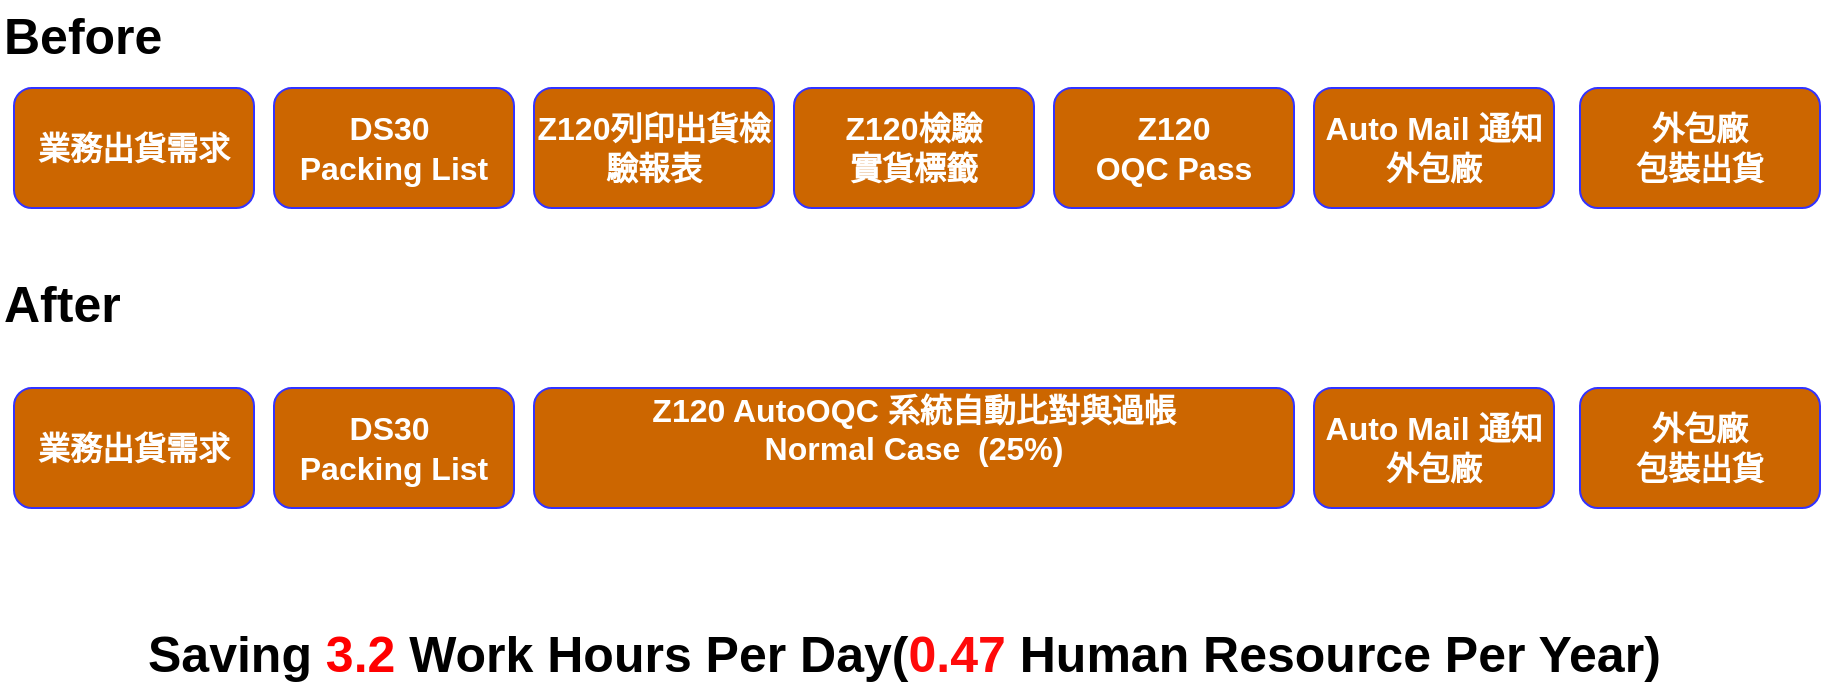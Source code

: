 <mxfile version="11.0.5" type="github"><diagram name="Page-1" id="fbcf5db9-b524-4cd4-e4f3-379dc89c3999"><mxGraphModel dx="1422" dy="715" grid="1" gridSize="10" guides="1" tooltips="1" connect="1" arrows="1" fold="1" page="1" pageScale="1" pageWidth="850" pageHeight="1100" background="#ffffff" math="0" shadow="0"><root><mxCell id="0"/><mxCell id="1" parent="0"/><mxCell id="buLfNHJpl9qRCKChcev4-1" value="&lt;font color=&quot;#ffffff&quot; style=&quot;font-size: 16px&quot;&gt;業務出貨需求&lt;/font&gt;" style="rounded=1;whiteSpace=wrap;html=1;strokeColor=#3333FF;fillColor=#CC6600;fontStyle=1;gradientColor=none;" parent="1" vertex="1"><mxGeometry x="80" y="180" width="120" height="60" as="geometry"/></mxCell><mxCell id="buLfNHJpl9qRCKChcev4-2" value="&lt;font color=&quot;#ffffff&quot;&gt;&lt;span style=&quot;font-size: 16px&quot;&gt;DS30&amp;nbsp;&lt;br&gt;Packing List&lt;br&gt;&lt;/span&gt;&lt;/font&gt;" style="rounded=1;whiteSpace=wrap;html=1;strokeColor=#3333FF;fillColor=#CC6600;fontStyle=1;gradientColor=none;" parent="1" vertex="1"><mxGeometry x="210" y="180" width="120" height="60" as="geometry"/></mxCell><mxCell id="buLfNHJpl9qRCKChcev4-3" value="&lt;span style=&quot;color: rgb(255 , 255 , 255) ; font-size: 16px&quot;&gt;Z120列印出貨檢驗報表&lt;/span&gt;" style="rounded=1;whiteSpace=wrap;html=1;strokeColor=#3333FF;fillColor=#CC6600;fontStyle=1;gradientColor=none;" parent="1" vertex="1"><mxGeometry x="340" y="180" width="120" height="60" as="geometry"/></mxCell><mxCell id="buLfNHJpl9qRCKChcev4-4" value="Before" style="text;html=1;resizable=0;points=[];autosize=1;align=left;verticalAlign=top;spacingTop=-4;fontSize=25;fontStyle=1;fillColor=none;" parent="1" vertex="1"><mxGeometry x="73" y="136" width="50" height="20" as="geometry"/></mxCell><mxCell id="buLfNHJpl9qRCKChcev4-5" value="After" style="text;html=1;resizable=0;points=[];autosize=1;align=left;verticalAlign=top;spacingTop=-4;fontSize=25;fontStyle=1;gradientColor=none;fillColor=none;" parent="1" vertex="1"><mxGeometry x="73" y="270" width="40" height="20" as="geometry"/></mxCell><mxCell id="buLfNHJpl9qRCKChcev4-6" value="&lt;span style=&quot;color: rgb(255 , 255 , 255) ; font-size: 16px&quot;&gt;Z120檢驗&lt;br&gt;實貨標籤&lt;/span&gt;" style="rounded=1;whiteSpace=wrap;html=1;strokeColor=#3333FF;fillColor=#CC6600;fontStyle=1;gradientColor=none;" parent="1" vertex="1"><mxGeometry x="470" y="180" width="120" height="60" as="geometry"/></mxCell><mxCell id="buLfNHJpl9qRCKChcev4-7" value="&lt;span style=&quot;color: rgb(255 , 255 , 255) ; font-size: 16px ; white-space: normal&quot;&gt;Z120&lt;br&gt;OQC Pass&lt;br&gt;&lt;/span&gt;" style="rounded=1;whiteSpace=wrap;html=1;strokeColor=#3333FF;fillColor=#CC6600;fontStyle=1;gradientColor=none;" parent="1" vertex="1"><mxGeometry x="600" y="180" width="120" height="60" as="geometry"/></mxCell><mxCell id="buLfNHJpl9qRCKChcev4-8" value="&lt;font color=&quot;#ffffff&quot;&gt;&lt;span style=&quot;font-size: 16px&quot;&gt;Auto Mail 通知外包廠&lt;/span&gt;&lt;/font&gt;" style="rounded=1;whiteSpace=wrap;html=1;strokeColor=#3333FF;fillColor=#CC6600;fontStyle=1;gradientColor=none;" parent="1" vertex="1"><mxGeometry x="730" y="180" width="120" height="60" as="geometry"/></mxCell><mxCell id="buLfNHJpl9qRCKChcev4-9" value="&lt;span style=&quot;color: rgb(255 , 255 , 255) ; font-size: 16px&quot;&gt;業務出貨需求&lt;/span&gt;" style="rounded=1;whiteSpace=wrap;html=1;strokeColor=#3333FF;fillColor=#CC6600;fontStyle=1;gradientColor=none;" parent="1" vertex="1"><mxGeometry x="80" y="330" width="120" height="60" as="geometry"/></mxCell><mxCell id="buLfNHJpl9qRCKChcev4-10" value="&lt;font color=&quot;#ffffff&quot;&gt;&lt;span style=&quot;font-size: 16px&quot;&gt;DS30&amp;nbsp;&lt;br&gt;&lt;/span&gt;&lt;/font&gt;&lt;span style=&quot;color: rgb(255 , 255 , 255) ; font-size: 16px&quot;&gt;Packing List&lt;/span&gt;&lt;font color=&quot;#ffffff&quot;&gt;&lt;span style=&quot;font-size: 16px&quot;&gt;&lt;br&gt;&lt;/span&gt;&lt;/font&gt;" style="rounded=1;whiteSpace=wrap;html=1;strokeColor=#3333FF;fillColor=#CC6600;fontStyle=1;gradientColor=none;" parent="1" vertex="1"><mxGeometry x="210" y="330" width="120" height="60" as="geometry"/></mxCell><mxCell id="buLfNHJpl9qRCKChcev4-13" value="&lt;span style=&quot;color: rgb(255 , 255 , 255) ; font-size: 16px ; white-space: normal&quot;&gt;Z120 AutoOQC &lt;/span&gt;&lt;span style=&quot;color: rgb(255 , 255 , 255) ; font-size: 16px&quot;&gt;系統自動比對與過帳&lt;/span&gt;&lt;span style=&quot;color: rgb(255 , 255 , 255) ; font-size: 16px ; white-space: normal&quot;&gt;&lt;br&gt;&lt;/span&gt;&lt;span style=&quot;color: rgb(255 , 255 , 255) ; font-size: 16px&quot;&gt;Normal Case&amp;nbsp;&amp;nbsp;&lt;/span&gt;&lt;span style=&quot;color: rgb(255 , 255 , 255) ; font-size: 16px ; white-space: normal&quot;&gt;(25%)&lt;br&gt;&lt;br&gt;&lt;/span&gt;" style="rounded=1;whiteSpace=wrap;html=1;strokeColor=#3333FF;fillColor=#CC6600;fontStyle=1;gradientColor=none;" parent="1" vertex="1"><mxGeometry x="340" y="330" width="380" height="60" as="geometry"/></mxCell><mxCell id="buLfNHJpl9qRCKChcev4-14" value="&lt;span style=&quot;color: rgb(255 , 255 , 255) ; font-size: 16px&quot;&gt;Auto Mail 通知外包廠&lt;/span&gt;" style="rounded=1;whiteSpace=wrap;html=1;strokeColor=#3333FF;fillColor=#CC6600;fontStyle=1;gradientColor=none;" parent="1" vertex="1"><mxGeometry x="730" y="330" width="120" height="60" as="geometry"/></mxCell><mxCell id="buLfNHJpl9qRCKChcev4-15" value="&lt;b&gt;Saving &lt;font color=&quot;#ff0000&quot;&gt;3.2&lt;/font&gt;&amp;nbsp;Work Hours Per Day(&lt;font color=&quot;#ff0a0a&quot;&gt;0.47&lt;/font&gt;&amp;nbsp;Human Resource Per Year)&amp;nbsp;&lt;/b&gt;" style="text;html=1;resizable=0;points=[];autosize=1;align=left;verticalAlign=top;spacingTop=-4;fontSize=25;" parent="1" vertex="1"><mxGeometry x="145" y="445" width="780" height="30" as="geometry"/></mxCell><mxCell id="hUf032R5iziey1xIDY-K-2" value="&lt;span style=&quot;color: rgb(255 , 255 , 255) ; font-size: 16px&quot;&gt;外包廠&lt;br&gt;包裝出貨&lt;/span&gt;" style="rounded=1;whiteSpace=wrap;html=1;strokeColor=#3333FF;fillColor=#CC6600;fontStyle=1;gradientColor=none;" vertex="1" parent="1"><mxGeometry x="863" y="180" width="120" height="60" as="geometry"/></mxCell><mxCell id="hUf032R5iziey1xIDY-K-3" value="&lt;span style=&quot;color: rgb(255 , 255 , 255) ; font-size: 16px&quot;&gt;外包廠&lt;/span&gt;&lt;br style=&quot;color: rgb(255 , 255 , 255) ; font-size: 16px&quot;&gt;&lt;span style=&quot;color: rgb(255 , 255 , 255) ; font-size: 16px&quot;&gt;包裝出貨&lt;/span&gt;" style="rounded=1;whiteSpace=wrap;html=1;strokeColor=#3333FF;fillColor=#CC6600;fontStyle=1;gradientColor=none;" vertex="1" parent="1"><mxGeometry x="863" y="330" width="120" height="60" as="geometry"/></mxCell></root></mxGraphModel></diagram></mxfile>